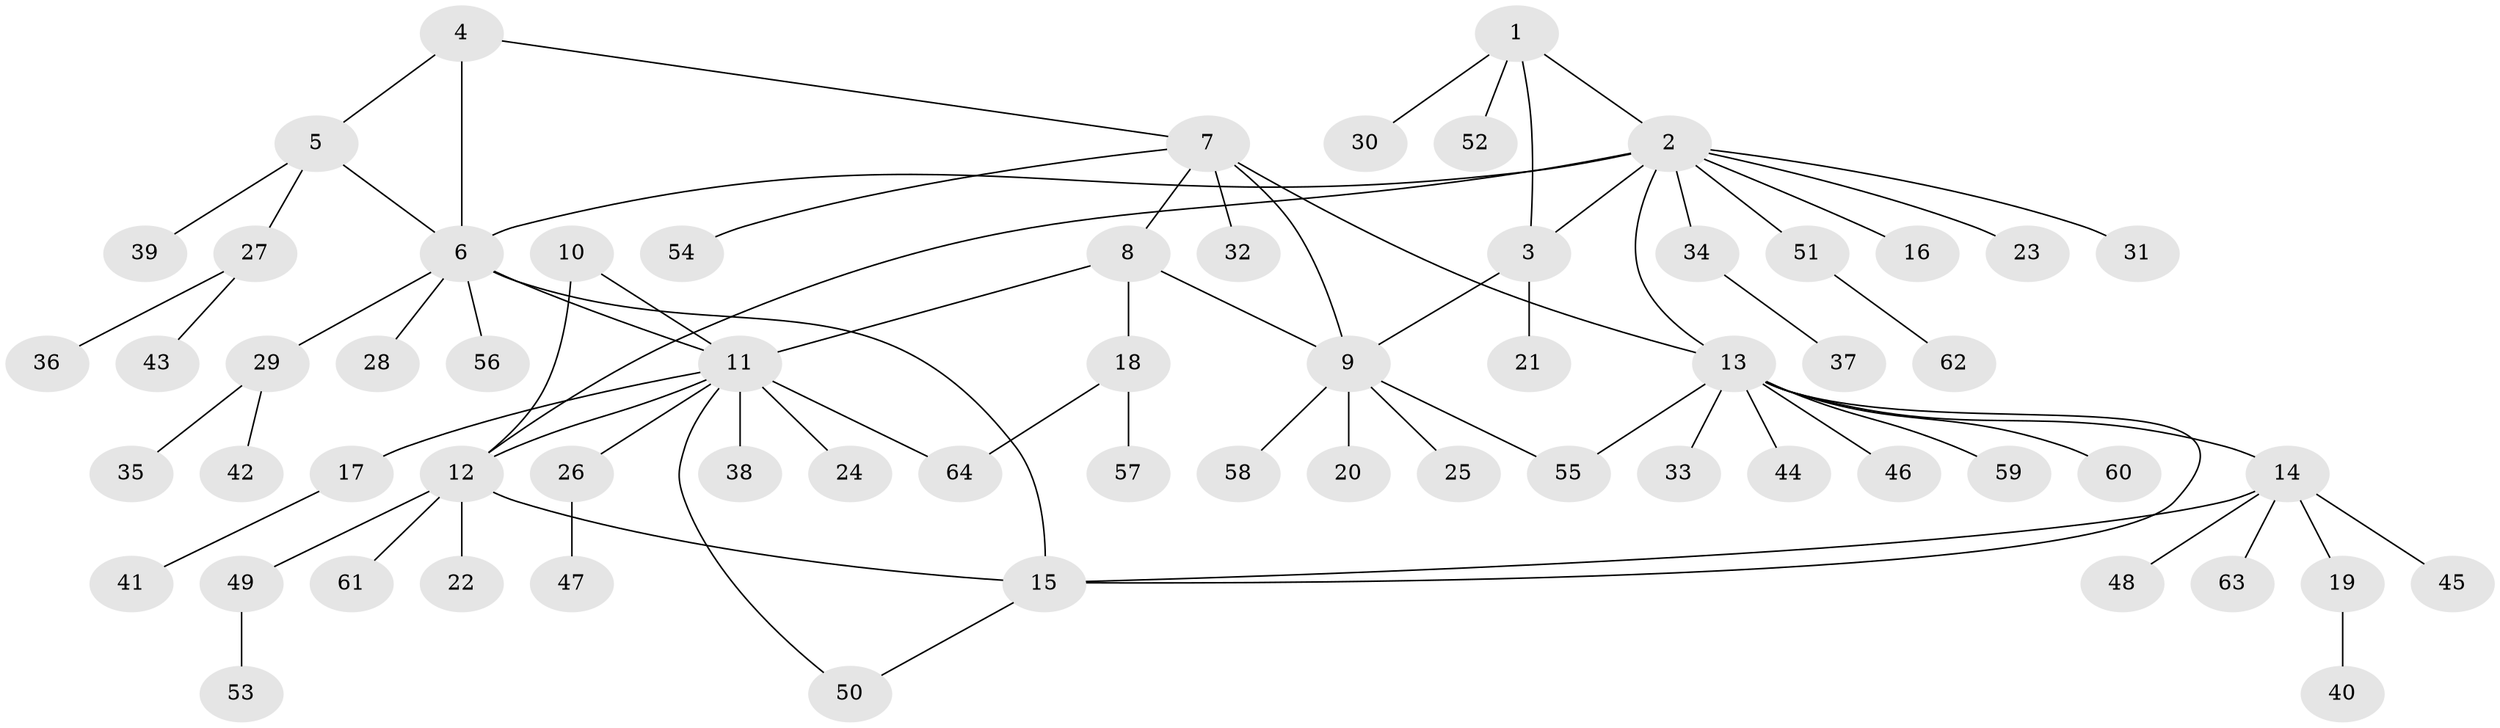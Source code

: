 // Generated by graph-tools (version 1.1) at 2025/15/03/09/25 04:15:45]
// undirected, 64 vertices, 77 edges
graph export_dot {
graph [start="1"]
  node [color=gray90,style=filled];
  1;
  2;
  3;
  4;
  5;
  6;
  7;
  8;
  9;
  10;
  11;
  12;
  13;
  14;
  15;
  16;
  17;
  18;
  19;
  20;
  21;
  22;
  23;
  24;
  25;
  26;
  27;
  28;
  29;
  30;
  31;
  32;
  33;
  34;
  35;
  36;
  37;
  38;
  39;
  40;
  41;
  42;
  43;
  44;
  45;
  46;
  47;
  48;
  49;
  50;
  51;
  52;
  53;
  54;
  55;
  56;
  57;
  58;
  59;
  60;
  61;
  62;
  63;
  64;
  1 -- 2;
  1 -- 3;
  1 -- 30;
  1 -- 52;
  2 -- 3;
  2 -- 6;
  2 -- 12;
  2 -- 13;
  2 -- 16;
  2 -- 23;
  2 -- 31;
  2 -- 34;
  2 -- 51;
  3 -- 9;
  3 -- 21;
  4 -- 5;
  4 -- 6;
  4 -- 7;
  5 -- 6;
  5 -- 27;
  5 -- 39;
  6 -- 11;
  6 -- 15;
  6 -- 28;
  6 -- 29;
  6 -- 56;
  7 -- 8;
  7 -- 9;
  7 -- 13;
  7 -- 32;
  7 -- 54;
  8 -- 9;
  8 -- 11;
  8 -- 18;
  9 -- 20;
  9 -- 25;
  9 -- 55;
  9 -- 58;
  10 -- 11;
  10 -- 12;
  11 -- 12;
  11 -- 17;
  11 -- 24;
  11 -- 26;
  11 -- 38;
  11 -- 50;
  11 -- 64;
  12 -- 15;
  12 -- 22;
  12 -- 49;
  12 -- 61;
  13 -- 14;
  13 -- 15;
  13 -- 33;
  13 -- 44;
  13 -- 46;
  13 -- 55;
  13 -- 59;
  13 -- 60;
  14 -- 15;
  14 -- 19;
  14 -- 45;
  14 -- 48;
  14 -- 63;
  15 -- 50;
  17 -- 41;
  18 -- 57;
  18 -- 64;
  19 -- 40;
  26 -- 47;
  27 -- 36;
  27 -- 43;
  29 -- 35;
  29 -- 42;
  34 -- 37;
  49 -- 53;
  51 -- 62;
}
